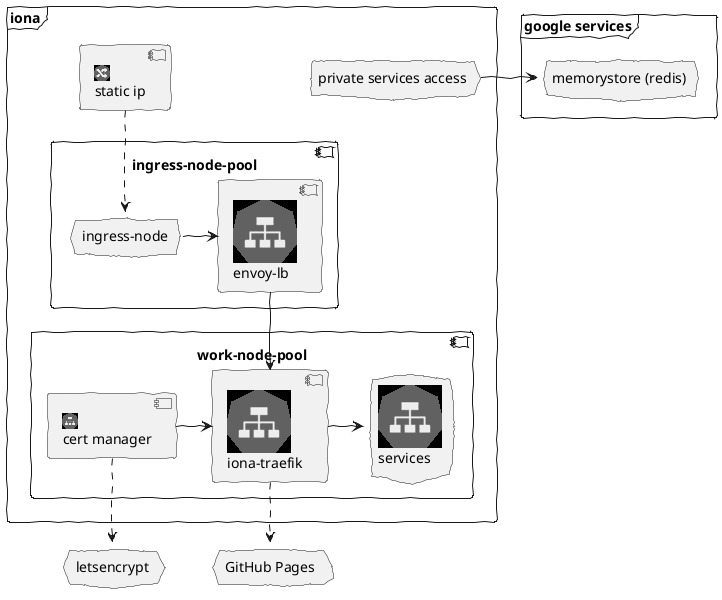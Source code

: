 @startuml
!include <kubernetes/k8s-sprites-unlabeled-25pct>
skinparam handwritten true 

frame "iona" {
component "<$ing,scale=0.25>\nstatic ip" as staticip

component "ingress-node-pool" {
  cloud "ingress-node" as ingressnode
  component "<$svc>\nenvoy-lb" as envoylb
  ingressnode -> envoylb
}

staticip ..> ingressnode

component "work-node-pool" {
  component "<$svc>\niona-traefik" as ionatraefik
  component "<$svc,scale=0.25>\ncert manager" as  ionacertmanager
  cloud "<$svc>\nservices" as ionanginx
  ionacertmanager -> ionatraefik
  ionatraefik -> ionanginx
}

envoylb --> ionatraefik


cloud "private services access" as privateservicesaccess
}

cloud "letsencrypt" as lestencrypt
cloud "GitHub Pages" as githubpages

ionacertmanager ..> lestencrypt
ionatraefik ..> githubpages

frame "google services" {
  cloud "memorystore (redis)" as redis
}

privateservicesaccess -> redis

@enduml
